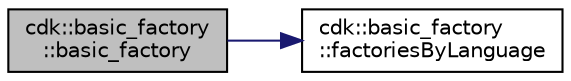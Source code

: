 digraph "cdk::basic_factory::basic_factory"
{
 // INTERACTIVE_SVG=YES
 // LATEX_PDF_SIZE
  edge [fontname="Helvetica",fontsize="10",labelfontname="Helvetica",labelfontsize="10"];
  node [fontname="Helvetica",fontsize="10",shape=record];
  rankdir="LR";
  Node1 [label="cdk::basic_factory\l::basic_factory",height=0.2,width=0.4,color="black", fillcolor="grey75", style="filled", fontcolor="black",tooltip=" "];
  Node1 -> Node2 [color="midnightblue",fontsize="10",style="solid",fontname="Helvetica"];
  Node2 [label="cdk::basic_factory\l::factoriesByLanguage",height=0.2,width=0.4,color="black", fillcolor="white", style="filled",URL="$classcdk_1_1basic__factory.html#afe1d033eb16c5096bf745ce9ef0dca71",tooltip=" "];
}
